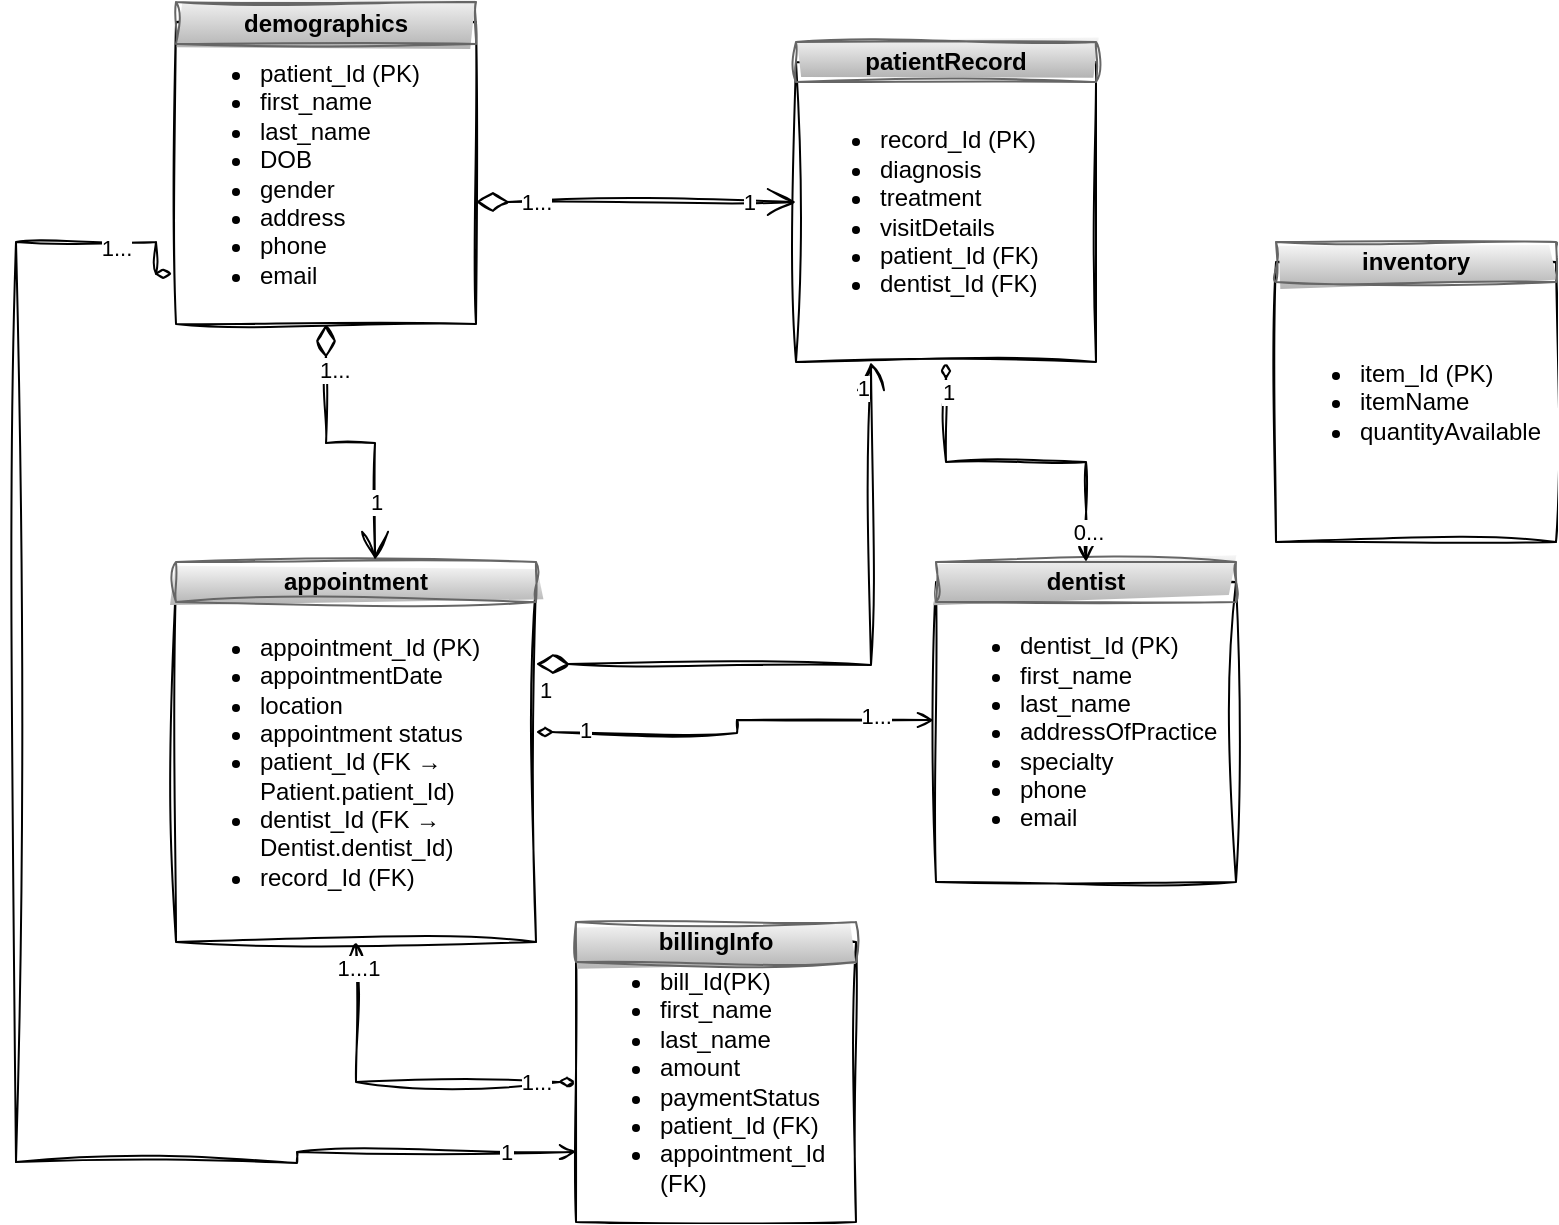 <mxfile version="26.0.16">
  <diagram name="Page-1" id="0783ab3e-0a74-02c8-0abd-f7b4e66b4bec">
    <mxGraphModel dx="1130" dy="745" grid="1" gridSize="10" guides="1" tooltips="1" connect="1" arrows="1" fold="1" page="1" pageScale="1" pageWidth="1169" pageHeight="827" background="#ffffff" math="0" shadow="0" adaptiveColors="auto">
      <root>
        <mxCell id="0" />
        <mxCell id="1" parent="0" />
        <mxCell id="nWddZsHLZyRrroF07stJ-41" style="edgeStyle=orthogonalEdgeStyle;rounded=0;orthogonalLoop=1;jettySize=auto;html=1;exitX=-0.013;exitY=0.834;exitDx=0;exitDy=0;endArrow=none;startFill=0;startArrow=diamondThin;exitPerimeter=0;sketch=1;curveFitting=1;jiggle=2;endFill=0;" parent="1" source="nWddZsHLZyRrroF07stJ-1" edge="1">
          <mxGeometry relative="1" as="geometry">
            <mxPoint x="220" y="690" as="targetPoint" />
            <Array as="points">
              <mxPoint x="290" y="246" />
              <mxPoint x="290" y="230" />
              <mxPoint x="220" y="230" />
            </Array>
            <mxPoint x="280" y="270.5" as="sourcePoint" />
          </mxGeometry>
        </mxCell>
        <mxCell id="nWddZsHLZyRrroF07stJ-46" value="1..." style="edgeLabel;html=1;align=center;verticalAlign=middle;resizable=0;points=[];rounded=0;sketch=1;curveFitting=1;jiggle=2;" parent="nWddZsHLZyRrroF07stJ-41" vertex="1" connectable="0">
          <mxGeometry x="-0.929" y="-1" relative="1" as="geometry">
            <mxPoint x="-21" y="-2" as="offset" />
          </mxGeometry>
        </mxCell>
        <mxCell id="nWddZsHLZyRrroF07stJ-1" value="&lt;ul&gt;&lt;li&gt;patient_Id (PK)&lt;/li&gt;&lt;li&gt;first_name&lt;/li&gt;&lt;li&gt;last_name&lt;/li&gt;&lt;li&gt;DOB&lt;/li&gt;&lt;li&gt;gender&lt;/li&gt;&lt;li&gt;address&lt;/li&gt;&lt;li&gt;phone&lt;/li&gt;&lt;li&gt;email&lt;/li&gt;&lt;/ul&gt;" style="whiteSpace=wrap;html=1;aspect=fixed;align=left;rounded=0;sketch=1;curveFitting=1;jiggle=2;" parent="1" vertex="1">
          <mxGeometry x="300" y="120" width="150" height="151" as="geometry" />
        </mxCell>
        <mxCell id="nWddZsHLZyRrroF07stJ-2" value="&lt;b&gt;demographics&lt;/b&gt;" style="rounded=0;whiteSpace=wrap;html=1;fillColor=#f5f5f5;strokeColor=#666666;gradientColor=#b3b3b3;sketch=1;curveFitting=1;jiggle=2;" parent="1" vertex="1">
          <mxGeometry x="300" y="110" width="150" height="21" as="geometry" />
        </mxCell>
        <mxCell id="nWddZsHLZyRrroF07stJ-3" value="&lt;ul&gt;&lt;li&gt;dentist_Id (PK)&lt;/li&gt;&lt;li&gt;first_name&lt;/li&gt;&lt;li&gt;last_name&lt;/li&gt;&lt;li&gt;addressOfPractice&lt;/li&gt;&lt;li&gt;specialty&lt;/li&gt;&lt;li&gt;phone&lt;/li&gt;&lt;li&gt;email&lt;/li&gt;&lt;/ul&gt;" style="whiteSpace=wrap;html=1;aspect=fixed;align=left;rounded=0;sketch=1;curveFitting=1;jiggle=2;" parent="1" vertex="1">
          <mxGeometry x="680" y="400" width="150" height="150" as="geometry" />
        </mxCell>
        <mxCell id="nWddZsHLZyRrroF07stJ-4" value="&lt;b&gt;dentist&lt;/b&gt;" style="rounded=0;whiteSpace=wrap;html=1;fillColor=#f5f5f5;gradientColor=#b3b3b3;strokeColor=#666666;sketch=1;curveFitting=1;jiggle=2;" parent="1" vertex="1">
          <mxGeometry x="680" y="390" width="150" height="20" as="geometry" />
        </mxCell>
        <mxCell id="nWddZsHLZyRrroF07stJ-5" value="&lt;ul&gt;&lt;li&gt;&lt;span style=&quot;background-color: transparent; color: light-dark(rgb(0, 0, 0), rgb(255, 255, 255));&quot; data-end=&quot;608&quot; data-start=&quot;591&quot;&gt;appointment_Id&lt;/span&gt;&lt;span style=&quot;background-color: transparent; color: light-dark(rgb(0, 0, 0), rgb(255, 255, 255));&quot;&gt; (PK)&lt;/span&gt;&lt;/li&gt;&lt;li&gt;&lt;span style=&quot;background-color: transparent; color: light-dark(rgb(0, 0, 0), rgb(255, 255, 255));&quot;&gt;appointmentDate&lt;/span&gt;&lt;/li&gt;&lt;li&gt;&lt;span style=&quot;background-color: transparent; color: light-dark(rgb(0, 0, 0), rgb(255, 255, 255));&quot;&gt;location&lt;/span&gt;&lt;/li&gt;&lt;li&gt;&lt;span style=&quot;background-color: transparent; color: light-dark(rgb(0, 0, 0), rgb(255, 255, 255));&quot;&gt;appointment status&lt;/span&gt;&lt;/li&gt;&lt;li&gt;&lt;span style=&quot;background-color: transparent; color: light-dark(rgb(0, 0, 0), rgb(255, 255, 255));&quot;&gt;patient_Id (FK → Patient.patient_Id)&lt;/span&gt;&lt;/li&gt;&lt;li&gt;&lt;span style=&quot;background-color: transparent; color: light-dark(rgb(0, 0, 0), rgb(255, 255, 255));&quot;&gt;dentist_Id (FK → Dentist.dentist_Id)&lt;/span&gt;&lt;/li&gt;&lt;li&gt;&lt;span style=&quot;background-color: transparent; color: light-dark(rgb(0, 0, 0), rgb(255, 255, 255));&quot;&gt;record_Id (FK)&lt;/span&gt;&lt;/li&gt;&lt;/ul&gt;" style="whiteSpace=wrap;html=1;aspect=fixed;align=left;rounded=0;sketch=1;curveFitting=1;jiggle=2;" parent="1" vertex="1">
          <mxGeometry x="300" y="400" width="180" height="180" as="geometry" />
        </mxCell>
        <mxCell id="nWddZsHLZyRrroF07stJ-6" value="&lt;b&gt;appointment&lt;/b&gt;" style="rounded=0;whiteSpace=wrap;html=1;fillColor=#f5f5f5;gradientColor=#b3b3b3;strokeColor=#666666;sketch=1;curveFitting=1;jiggle=2;" parent="1" vertex="1">
          <mxGeometry x="300" y="390" width="180" height="20" as="geometry" />
        </mxCell>
        <mxCell id="nWddZsHLZyRrroF07stJ-36" style="edgeStyle=orthogonalEdgeStyle;rounded=0;orthogonalLoop=1;jettySize=auto;html=1;exitX=0.5;exitY=1;exitDx=0;exitDy=0;entryX=0.5;entryY=0;entryDx=0;entryDy=0;endArrow=open;endFill=0;startArrow=diamondThin;startFill=0;sketch=1;curveFitting=1;jiggle=2;" parent="1" source="nWddZsHLZyRrroF07stJ-8" target="nWddZsHLZyRrroF07stJ-4" edge="1">
          <mxGeometry relative="1" as="geometry" />
        </mxCell>
        <mxCell id="nWddZsHLZyRrroF07stJ-37" value="1" style="edgeLabel;html=1;align=center;verticalAlign=middle;resizable=0;points=[];rounded=0;sketch=1;curveFitting=1;jiggle=2;" parent="nWddZsHLZyRrroF07stJ-36" vertex="1" connectable="0">
          <mxGeometry x="-0.826" y="1" relative="1" as="geometry">
            <mxPoint as="offset" />
          </mxGeometry>
        </mxCell>
        <mxCell id="nWddZsHLZyRrroF07stJ-38" value="0..." style="edgeLabel;html=1;align=center;verticalAlign=middle;resizable=0;points=[];rounded=0;sketch=1;curveFitting=1;jiggle=2;" parent="nWddZsHLZyRrroF07stJ-36" vertex="1" connectable="0">
          <mxGeometry x="0.817" y="1" relative="1" as="geometry">
            <mxPoint as="offset" />
          </mxGeometry>
        </mxCell>
        <mxCell id="nWddZsHLZyRrroF07stJ-8" value="&lt;ul&gt;&lt;li&gt;&lt;span style=&quot;background-color: transparent; color: light-dark(rgb(0, 0, 0), rgb(255, 255, 255));&quot; data-end=&quot;830&quot; data-start=&quot;818&quot;&gt;record_Id&lt;/span&gt;&lt;span style=&quot;background-color: transparent; color: light-dark(rgb(0, 0, 0), rgb(255, 255, 255));&quot;&gt; (PK)&lt;/span&gt;&lt;/li&gt;&lt;li&gt;&lt;span style=&quot;background-color: transparent; color: light-dark(rgb(0, 0, 0), rgb(255, 255, 255));&quot;&gt;diagnosis&lt;/span&gt;&lt;/li&gt;&lt;li&gt;&lt;span style=&quot;background-color: transparent; color: light-dark(rgb(0, 0, 0), rgb(255, 255, 255));&quot;&gt;treatment&lt;/span&gt;&lt;/li&gt;&lt;li&gt;&lt;span style=&quot;background-color: transparent; color: light-dark(rgb(0, 0, 0), rgb(255, 255, 255));&quot;&gt;visitDetails&lt;/span&gt;&lt;/li&gt;&lt;li&gt;&lt;span style=&quot;background-color: transparent; color: light-dark(rgb(0, 0, 0), rgb(255, 255, 255));&quot;&gt;patient_Id (FK)&lt;/span&gt;&lt;/li&gt;&lt;li&gt;&lt;span style=&quot;background-color: transparent; color: light-dark(rgb(0, 0, 0), rgb(255, 255, 255));&quot;&gt;dentist_Id (FK)&lt;/span&gt;&lt;/li&gt;&lt;/ul&gt;" style="whiteSpace=wrap;html=1;aspect=fixed;align=left;rounded=0;sketch=1;curveFitting=1;jiggle=2;" parent="1" vertex="1">
          <mxGeometry x="610" y="140" width="150" height="150" as="geometry" />
        </mxCell>
        <mxCell id="nWddZsHLZyRrroF07stJ-9" value="&lt;b&gt;patientRecord&lt;/b&gt;" style="rounded=0;whiteSpace=wrap;html=1;fillColor=#f5f5f5;gradientColor=#b3b3b3;strokeColor=#666666;sketch=1;curveFitting=1;jiggle=2;" parent="1" vertex="1">
          <mxGeometry x="610" y="130" width="150" height="20" as="geometry" />
        </mxCell>
        <mxCell id="nWddZsHLZyRrroF07stJ-10" value="&lt;ul&gt;&lt;li&gt;&lt;span style=&quot;background-color: transparent; color: light-dark(rgb(0, 0, 0), rgb(255, 255, 255));&quot; data-end=&quot;1052&quot; data-start=&quot;1042&quot;&gt;item_Id&lt;/span&gt;&lt;span style=&quot;background-color: transparent; color: light-dark(rgb(0, 0, 0), rgb(255, 255, 255));&quot;&gt; &lt;/span&gt;&lt;span style=&quot;background-color: transparent; color: light-dark(rgb(0, 0, 0), rgb(255, 255, 255));&quot;&gt;(PK)&lt;/span&gt;&lt;/li&gt;&lt;li&gt;&lt;span style=&quot;background-color: transparent; color: light-dark(rgb(0, 0, 0), rgb(255, 255, 255));&quot;&gt;itemName&lt;/span&gt;&lt;/li&gt;&lt;li&gt;&lt;span style=&quot;background-color: transparent; color: light-dark(rgb(0, 0, 0), rgb(255, 255, 255));&quot;&gt;quantityAvailable&lt;/span&gt;&lt;/li&gt;&lt;/ul&gt;" style="whiteSpace=wrap;html=1;aspect=fixed;align=left;rounded=0;sketch=1;curveFitting=1;jiggle=2;" parent="1" vertex="1">
          <mxGeometry x="850" y="240" width="140" height="140" as="geometry" />
        </mxCell>
        <mxCell id="nWddZsHLZyRrroF07stJ-11" value="&lt;b&gt;inventory&lt;/b&gt;" style="rounded=0;whiteSpace=wrap;html=1;fillColor=#f5f5f5;gradientColor=#b3b3b3;strokeColor=#666666;sketch=1;curveFitting=1;jiggle=2;" parent="1" vertex="1">
          <mxGeometry x="850" y="230" width="140" height="20" as="geometry" />
        </mxCell>
        <mxCell id="nWddZsHLZyRrroF07stJ-40" style="edgeStyle=orthogonalEdgeStyle;rounded=0;orthogonalLoop=1;jettySize=auto;html=1;exitX=0;exitY=0.5;exitDx=0;exitDy=0;entryX=0.5;entryY=1;entryDx=0;entryDy=0;startArrow=diamondThin;startFill=0;endArrow=open;endFill=0;sketch=1;curveFitting=1;jiggle=2;" parent="1" source="nWddZsHLZyRrroF07stJ-12" target="nWddZsHLZyRrroF07stJ-5" edge="1">
          <mxGeometry relative="1" as="geometry">
            <Array as="points">
              <mxPoint x="390" y="650" />
            </Array>
          </mxGeometry>
        </mxCell>
        <mxCell id="nWddZsHLZyRrroF07stJ-48" value="1...1" style="edgeLabel;html=1;align=center;verticalAlign=middle;resizable=0;points=[];rounded=0;sketch=1;curveFitting=1;jiggle=2;" parent="nWddZsHLZyRrroF07stJ-40" vertex="1" connectable="0">
          <mxGeometry x="0.858" y="-1" relative="1" as="geometry">
            <mxPoint as="offset" />
          </mxGeometry>
        </mxCell>
        <mxCell id="nWddZsHLZyRrroF07stJ-49" value="1..." style="edgeLabel;html=1;align=center;verticalAlign=middle;resizable=0;points=[];rounded=0;sketch=1;curveFitting=1;jiggle=2;" parent="nWddZsHLZyRrroF07stJ-40" vertex="1" connectable="0">
          <mxGeometry x="-0.778" relative="1" as="geometry">
            <mxPoint as="offset" />
          </mxGeometry>
        </mxCell>
        <mxCell id="nWddZsHLZyRrroF07stJ-44" style="edgeStyle=orthogonalEdgeStyle;rounded=0;orthogonalLoop=1;jettySize=auto;html=1;endArrow=none;startFill=0;startArrow=open;sketch=1;curveFitting=1;jiggle=2;exitX=0;exitY=0.75;exitDx=0;exitDy=0;" parent="1" source="nWddZsHLZyRrroF07stJ-12" edge="1">
          <mxGeometry relative="1" as="geometry">
            <mxPoint x="220" y="690" as="targetPoint" />
            <mxPoint x="490" y="685" as="sourcePoint" />
          </mxGeometry>
        </mxCell>
        <mxCell id="nWddZsHLZyRrroF07stJ-45" value="1" style="edgeLabel;html=1;align=center;verticalAlign=middle;resizable=0;points=[];rounded=0;sketch=1;curveFitting=1;jiggle=2;" parent="nWddZsHLZyRrroF07stJ-44" vertex="1" connectable="0">
          <mxGeometry x="-0.751" relative="1" as="geometry">
            <mxPoint as="offset" />
          </mxGeometry>
        </mxCell>
        <mxCell id="nWddZsHLZyRrroF07stJ-12" value="&lt;ul&gt;&lt;li&gt;bill_Id(PK)&lt;/li&gt;&lt;li&gt;first_name&lt;/li&gt;&lt;li&gt;last_name&lt;/li&gt;&lt;li&gt;&lt;span style=&quot;background-color: transparent; color: light-dark(rgb(0, 0, 0), rgb(255, 255, 255));&quot;&gt;amount&lt;/span&gt;&lt;/li&gt;&lt;li&gt;&lt;span style=&quot;background-color: transparent; color: light-dark(rgb(0, 0, 0), rgb(255, 255, 255));&quot;&gt;paymentStatus&amp;nbsp;&lt;/span&gt;&lt;/li&gt;&lt;li&gt;&lt;span style=&quot;background-color: transparent; color: light-dark(rgb(0, 0, 0), rgb(255, 255, 255));&quot;&gt;patient_Id (FK)&lt;/span&gt;&lt;/li&gt;&lt;li&gt;&lt;span style=&quot;background-color: transparent; color: light-dark(rgb(0, 0, 0), rgb(255, 255, 255));&quot;&gt;appointment_Id (FK)&lt;/span&gt;&lt;/li&gt;&lt;/ul&gt;" style="whiteSpace=wrap;html=1;aspect=fixed;align=left;rounded=0;sketch=1;curveFitting=1;jiggle=2;" parent="1" vertex="1">
          <mxGeometry x="500" y="580" width="140" height="140" as="geometry" />
        </mxCell>
        <mxCell id="nWddZsHLZyRrroF07stJ-13" value="&lt;b&gt;billingInfo&lt;/b&gt;" style="rounded=0;whiteSpace=wrap;html=1;fillColor=#f5f5f5;gradientColor=#b3b3b3;strokeColor=#666666;sketch=1;curveFitting=1;jiggle=2;" parent="1" vertex="1">
          <mxGeometry x="500" y="570" width="140" height="20" as="geometry" />
        </mxCell>
        <mxCell id="nWddZsHLZyRrroF07stJ-22" value="" style="endArrow=open;html=1;endSize=12;startArrow=diamondThin;startSize=14;startFill=0;edgeStyle=orthogonalEdgeStyle;rounded=0;entryX=0.553;entryY=-0.05;entryDx=0;entryDy=0;entryPerimeter=0;exitX=0.5;exitY=1;exitDx=0;exitDy=0;endFill=0;sketch=1;curveFitting=1;jiggle=2;" parent="1" source="nWddZsHLZyRrroF07stJ-1" target="nWddZsHLZyRrroF07stJ-6" edge="1">
          <mxGeometry relative="1" as="geometry">
            <mxPoint x="330" y="280" as="sourcePoint" />
            <mxPoint x="490" y="280" as="targetPoint" />
          </mxGeometry>
        </mxCell>
        <mxCell id="nWddZsHLZyRrroF07stJ-23" value="1..." style="edgeLabel;resizable=0;html=1;align=left;verticalAlign=top;rounded=0;sketch=1;curveFitting=1;jiggle=2;" parent="nWddZsHLZyRrroF07stJ-22" connectable="0" vertex="1">
          <mxGeometry x="-1" relative="1" as="geometry">
            <mxPoint x="-5" y="10" as="offset" />
          </mxGeometry>
        </mxCell>
        <mxCell id="nWddZsHLZyRrroF07stJ-25" value="1" style="edgeLabel;html=1;align=center;verticalAlign=middle;resizable=0;points=[];rounded=0;sketch=1;curveFitting=1;jiggle=2;" parent="nWddZsHLZyRrroF07stJ-22" vertex="1" connectable="0">
          <mxGeometry x="0.593" relative="1" as="geometry">
            <mxPoint as="offset" />
          </mxGeometry>
        </mxCell>
        <mxCell id="nWddZsHLZyRrroF07stJ-26" value="" style="endArrow=open;html=1;startArrow=diamondThin;startFill=0;edgeStyle=orthogonalEdgeStyle;rounded=0;endFill=0;entryX=-0.007;entryY=0.46;entryDx=0;entryDy=0;entryPerimeter=0;sketch=1;curveFitting=1;jiggle=2;curved=0;" parent="1" target="nWddZsHLZyRrroF07stJ-3" edge="1">
          <mxGeometry relative="1" as="geometry">
            <mxPoint x="480" y="475" as="sourcePoint" />
            <mxPoint x="680" y="475" as="targetPoint" />
          </mxGeometry>
        </mxCell>
        <mxCell id="nWddZsHLZyRrroF07stJ-27" value="1" style="edgeLabel;resizable=0;html=1;align=left;verticalAlign=top;rounded=0;sketch=1;curveFitting=1;jiggle=2;" parent="nWddZsHLZyRrroF07stJ-26" connectable="0" vertex="1">
          <mxGeometry x="-1" relative="1" as="geometry">
            <mxPoint x="20" y="-14" as="offset" />
          </mxGeometry>
        </mxCell>
        <mxCell id="nWddZsHLZyRrroF07stJ-28" value="1..." style="edgeLabel;resizable=0;html=1;align=right;verticalAlign=top;rounded=0;sketch=1;curveFitting=1;jiggle=2;" parent="nWddZsHLZyRrroF07stJ-26" connectable="0" vertex="1">
          <mxGeometry x="1" relative="1" as="geometry">
            <mxPoint x="-20" y="-15" as="offset" />
          </mxGeometry>
        </mxCell>
        <mxCell id="nWddZsHLZyRrroF07stJ-30" value="" style="endArrow=open;html=1;endSize=12;startArrow=diamondThin;startSize=14;startFill=0;edgeStyle=orthogonalEdgeStyle;rounded=0;endFill=0;sketch=1;curveFitting=1;jiggle=2;" parent="1" edge="1">
          <mxGeometry relative="1" as="geometry">
            <mxPoint x="450" y="210" as="sourcePoint" />
            <mxPoint x="610" y="210" as="targetPoint" />
          </mxGeometry>
        </mxCell>
        <mxCell id="nWddZsHLZyRrroF07stJ-32" value="1" style="edgeLabel;resizable=0;html=1;align=right;verticalAlign=top;rounded=0;sketch=1;curveFitting=1;jiggle=2;" parent="nWddZsHLZyRrroF07stJ-30" connectable="0" vertex="1">
          <mxGeometry x="1" relative="1" as="geometry">
            <mxPoint x="-20" y="-13" as="offset" />
          </mxGeometry>
        </mxCell>
        <mxCell id="nWddZsHLZyRrroF07stJ-35" value="1..." style="edgeLabel;html=1;align=center;verticalAlign=middle;resizable=0;points=[];rounded=0;sketch=1;curveFitting=1;jiggle=2;" parent="nWddZsHLZyRrroF07stJ-30" vertex="1" connectable="0">
          <mxGeometry x="-0.6" y="-7" relative="1" as="geometry">
            <mxPoint x="-2" y="-7" as="offset" />
          </mxGeometry>
        </mxCell>
        <mxCell id="QkBlTfEa6r2YZUDgZPkS-4" value="" style="endArrow=open;html=1;endSize=12;startArrow=diamondThin;startSize=14;startFill=0;edgeStyle=orthogonalEdgeStyle;rounded=0;entryX=0.25;entryY=1;entryDx=0;entryDy=0;sketch=1;curveFitting=1;jiggle=2;" edge="1" parent="1" target="nWddZsHLZyRrroF07stJ-8">
          <mxGeometry relative="1" as="geometry">
            <mxPoint x="480" y="441" as="sourcePoint" />
            <mxPoint x="610" y="440" as="targetPoint" />
          </mxGeometry>
        </mxCell>
        <mxCell id="QkBlTfEa6r2YZUDgZPkS-5" value="1" style="edgeLabel;resizable=0;html=1;align=left;verticalAlign=top;" connectable="0" vertex="1" parent="QkBlTfEa6r2YZUDgZPkS-4">
          <mxGeometry x="-1" relative="1" as="geometry" />
        </mxCell>
        <mxCell id="QkBlTfEa6r2YZUDgZPkS-6" value="1" style="edgeLabel;resizable=0;html=1;align=right;verticalAlign=top;" connectable="0" vertex="1" parent="QkBlTfEa6r2YZUDgZPkS-4">
          <mxGeometry x="1" relative="1" as="geometry" />
        </mxCell>
      </root>
    </mxGraphModel>
  </diagram>
</mxfile>
